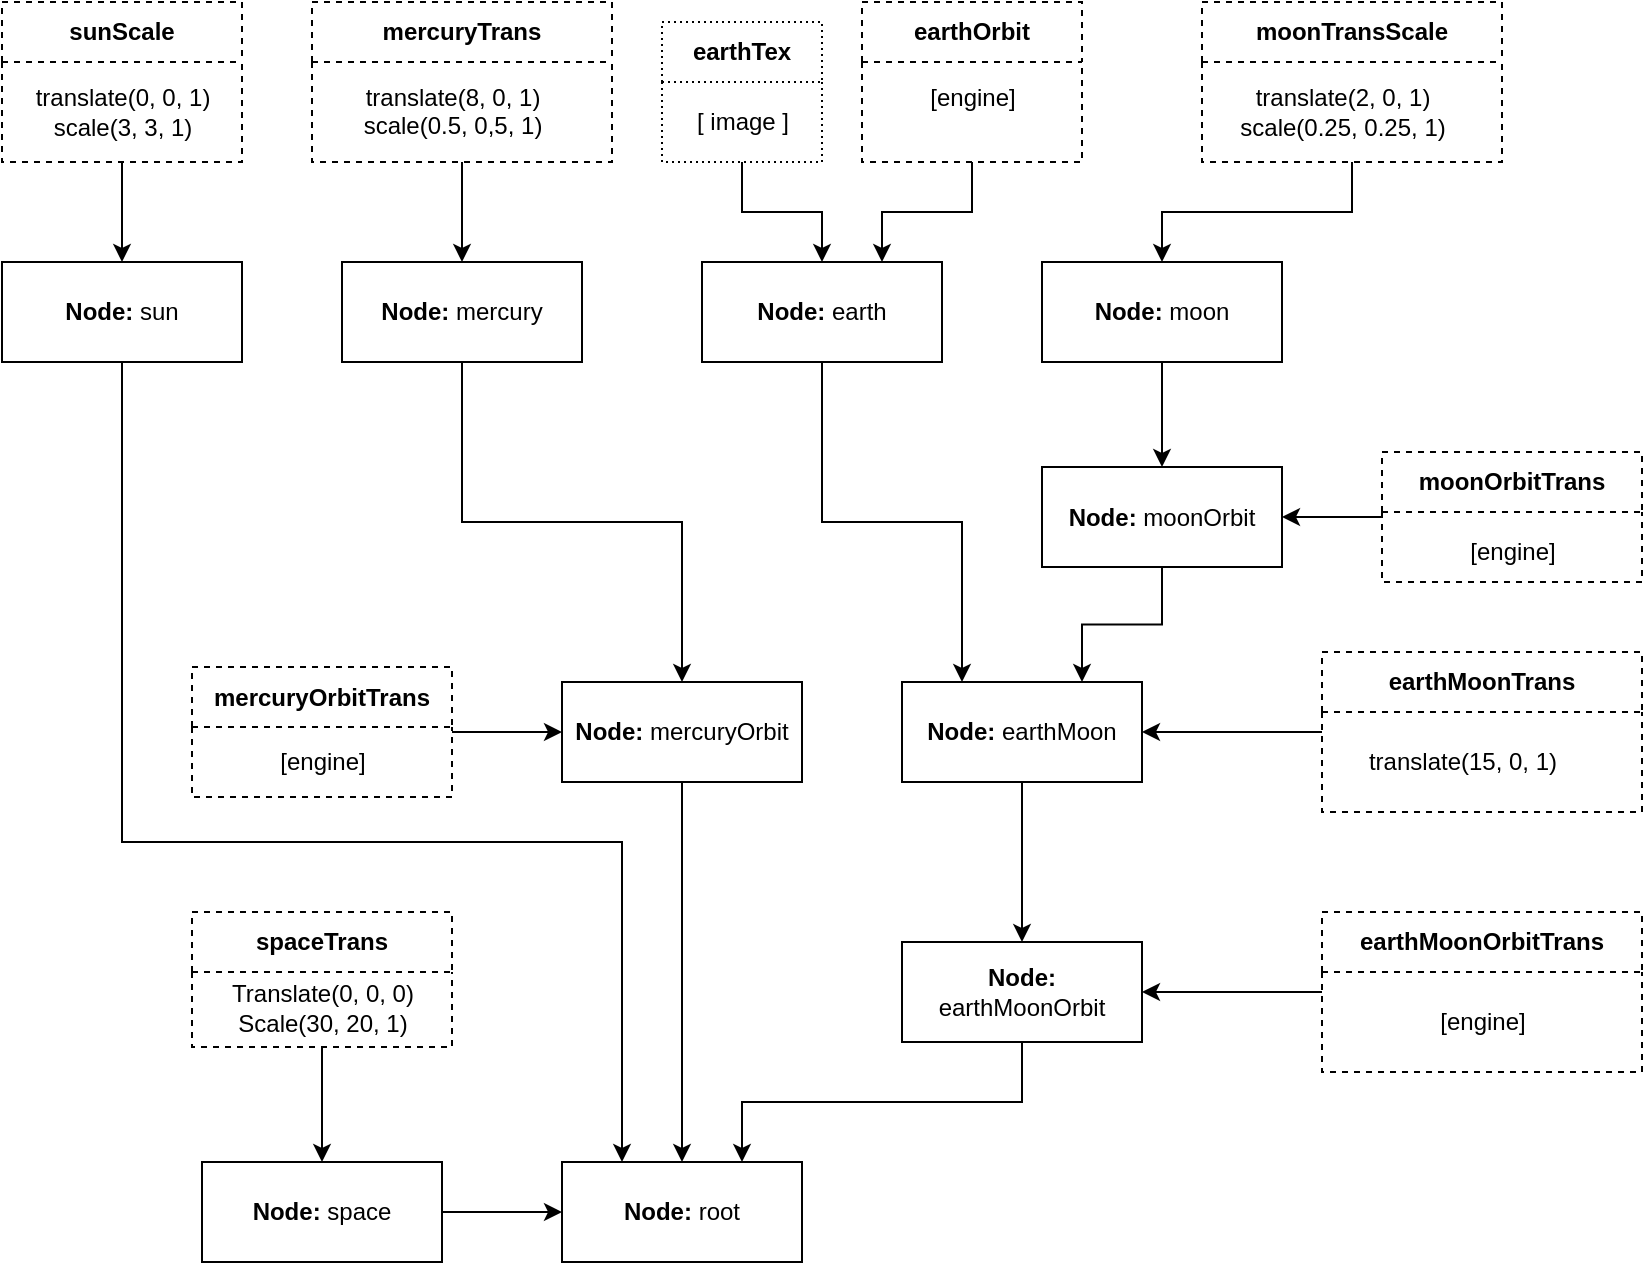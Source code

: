 <mxfile version="24.7.14">
  <diagram name="Page-1" id="nsxdXsHPMkuc5sDnX4gc">
    <mxGraphModel dx="1430" dy="534" grid="1" gridSize="10" guides="1" tooltips="1" connect="1" arrows="1" fold="1" page="1" pageScale="1" pageWidth="850" pageHeight="1100" math="0" shadow="0">
      <root>
        <mxCell id="0" />
        <mxCell id="1" parent="0" />
        <mxCell id="PgbMHVhYkzSk4JH8k8pA-12" style="edgeStyle=orthogonalEdgeStyle;rounded=0;orthogonalLoop=1;jettySize=auto;html=1;exitX=0.5;exitY=1;exitDx=0;exitDy=0;entryX=0.75;entryY=0;entryDx=0;entryDy=0;" parent="1" source="PgbMHVhYkzSk4JH8k8pA-1" target="PgbMHVhYkzSk4JH8k8pA-2" edge="1">
          <mxGeometry relative="1" as="geometry" />
        </mxCell>
        <mxCell id="PgbMHVhYkzSk4JH8k8pA-1" value="&lt;b&gt;Node:&lt;/b&gt; earthMoonOrbit" style="rounded=0;whiteSpace=wrap;html=1;" parent="1" vertex="1">
          <mxGeometry x="470" y="480" width="120" height="50" as="geometry" />
        </mxCell>
        <mxCell id="PgbMHVhYkzSk4JH8k8pA-2" value="&lt;b&gt;Node:&lt;/b&gt; root" style="rounded=0;whiteSpace=wrap;html=1;" parent="1" vertex="1">
          <mxGeometry x="300" y="590" width="120" height="50" as="geometry" />
        </mxCell>
        <mxCell id="PgbMHVhYkzSk4JH8k8pA-11" style="edgeStyle=orthogonalEdgeStyle;rounded=0;orthogonalLoop=1;jettySize=auto;html=1;exitX=0.5;exitY=1;exitDx=0;exitDy=0;entryX=0.5;entryY=0;entryDx=0;entryDy=0;" parent="1" source="PgbMHVhYkzSk4JH8k8pA-3" target="PgbMHVhYkzSk4JH8k8pA-1" edge="1">
          <mxGeometry relative="1" as="geometry" />
        </mxCell>
        <mxCell id="PgbMHVhYkzSk4JH8k8pA-3" value="&lt;div&gt;&lt;b&gt;Node:&lt;/b&gt; earthMoon&lt;/div&gt;" style="rounded=0;whiteSpace=wrap;html=1;" parent="1" vertex="1">
          <mxGeometry x="470" y="350" width="120" height="50" as="geometry" />
        </mxCell>
        <mxCell id="PgbMHVhYkzSk4JH8k8pA-10" style="edgeStyle=orthogonalEdgeStyle;rounded=0;orthogonalLoop=1;jettySize=auto;html=1;exitX=0.5;exitY=1;exitDx=0;exitDy=0;entryX=0.25;entryY=0;entryDx=0;entryDy=0;" parent="1" source="PgbMHVhYkzSk4JH8k8pA-4" target="PgbMHVhYkzSk4JH8k8pA-3" edge="1">
          <mxGeometry relative="1" as="geometry" />
        </mxCell>
        <mxCell id="PgbMHVhYkzSk4JH8k8pA-4" value="&lt;div&gt;&lt;b&gt;Node:&lt;/b&gt; earth&lt;/div&gt;" style="rounded=0;whiteSpace=wrap;html=1;" parent="1" vertex="1">
          <mxGeometry x="370" y="140" width="120" height="50" as="geometry" />
        </mxCell>
        <mxCell id="PgbMHVhYkzSk4JH8k8pA-9" style="edgeStyle=orthogonalEdgeStyle;rounded=0;orthogonalLoop=1;jettySize=auto;html=1;exitX=0.5;exitY=1;exitDx=0;exitDy=0;entryX=0.75;entryY=0;entryDx=0;entryDy=0;" parent="1" source="PgbMHVhYkzSk4JH8k8pA-5" target="PgbMHVhYkzSk4JH8k8pA-3" edge="1">
          <mxGeometry relative="1" as="geometry">
            <mxPoint x="550" y="350" as="targetPoint" />
          </mxGeometry>
        </mxCell>
        <mxCell id="PgbMHVhYkzSk4JH8k8pA-5" value="&lt;div&gt;&lt;b&gt;Node:&lt;/b&gt; moonOrbit&lt;br&gt;&lt;/div&gt;" style="rounded=0;whiteSpace=wrap;html=1;" parent="1" vertex="1">
          <mxGeometry x="540" y="242.5" width="120" height="50" as="geometry" />
        </mxCell>
        <mxCell id="PgbMHVhYkzSk4JH8k8pA-7" style="edgeStyle=orthogonalEdgeStyle;rounded=0;orthogonalLoop=1;jettySize=auto;html=1;exitX=0.5;exitY=1;exitDx=0;exitDy=0;entryX=0.5;entryY=0;entryDx=0;entryDy=0;" parent="1" source="PgbMHVhYkzSk4JH8k8pA-6" target="PgbMHVhYkzSk4JH8k8pA-5" edge="1">
          <mxGeometry relative="1" as="geometry" />
        </mxCell>
        <mxCell id="PgbMHVhYkzSk4JH8k8pA-6" value="&lt;div&gt;&lt;b&gt;Node:&lt;/b&gt; moon&lt;br&gt;&lt;/div&gt;" style="rounded=0;whiteSpace=wrap;html=1;" parent="1" vertex="1">
          <mxGeometry x="540" y="140" width="120" height="50" as="geometry" />
        </mxCell>
        <mxCell id="PgbMHVhYkzSk4JH8k8pA-15" style="edgeStyle=orthogonalEdgeStyle;rounded=0;orthogonalLoop=1;jettySize=auto;html=1;entryX=0.25;entryY=0;entryDx=0;entryDy=0;exitX=0.5;exitY=1;exitDx=0;exitDy=0;" parent="1" source="PgbMHVhYkzSk4JH8k8pA-13" target="PgbMHVhYkzSk4JH8k8pA-2" edge="1">
          <mxGeometry relative="1" as="geometry">
            <Array as="points">
              <mxPoint x="80" y="430" />
              <mxPoint x="330" y="430" />
            </Array>
          </mxGeometry>
        </mxCell>
        <mxCell id="PgbMHVhYkzSk4JH8k8pA-13" value="&lt;div&gt;&lt;b&gt;Node:&lt;/b&gt; sun&lt;br&gt;&lt;/div&gt;" style="rounded=0;whiteSpace=wrap;html=1;" parent="1" vertex="1">
          <mxGeometry x="20" y="140" width="120" height="50" as="geometry" />
        </mxCell>
        <mxCell id="PgbMHVhYkzSk4JH8k8pA-19" style="edgeStyle=orthogonalEdgeStyle;rounded=0;orthogonalLoop=1;jettySize=auto;html=1;exitX=0.5;exitY=1;exitDx=0;exitDy=0;entryX=0.5;entryY=0;entryDx=0;entryDy=0;" parent="1" source="PgbMHVhYkzSk4JH8k8pA-16" target="PgbMHVhYkzSk4JH8k8pA-17" edge="1">
          <mxGeometry relative="1" as="geometry" />
        </mxCell>
        <mxCell id="PgbMHVhYkzSk4JH8k8pA-16" value="&lt;div&gt;&lt;b&gt;Node:&lt;/b&gt; mercury&lt;br&gt;&lt;/div&gt;" style="rounded=0;whiteSpace=wrap;html=1;" parent="1" vertex="1">
          <mxGeometry x="190" y="140" width="120" height="50" as="geometry" />
        </mxCell>
        <mxCell id="PgbMHVhYkzSk4JH8k8pA-18" style="edgeStyle=orthogonalEdgeStyle;rounded=0;orthogonalLoop=1;jettySize=auto;html=1;exitX=0.5;exitY=1;exitDx=0;exitDy=0;entryX=0.5;entryY=0;entryDx=0;entryDy=0;" parent="1" source="PgbMHVhYkzSk4JH8k8pA-17" target="PgbMHVhYkzSk4JH8k8pA-2" edge="1">
          <mxGeometry relative="1" as="geometry">
            <mxPoint x="330" y="580" as="targetPoint" />
          </mxGeometry>
        </mxCell>
        <mxCell id="PgbMHVhYkzSk4JH8k8pA-17" value="&lt;div&gt;&lt;b&gt;Node:&lt;/b&gt; mercuryOrbit&lt;br&gt;&lt;/div&gt;" style="rounded=0;whiteSpace=wrap;html=1;" parent="1" vertex="1">
          <mxGeometry x="300" y="350" width="120" height="50" as="geometry" />
        </mxCell>
        <mxCell id="PgbMHVhYkzSk4JH8k8pA-42" style="edgeStyle=orthogonalEdgeStyle;rounded=0;orthogonalLoop=1;jettySize=auto;html=1;entryX=0.5;entryY=0;entryDx=0;entryDy=0;" parent="1" source="PgbMHVhYkzSk4JH8k8pA-20" target="PgbMHVhYkzSk4JH8k8pA-4" edge="1">
          <mxGeometry relative="1" as="geometry" />
        </mxCell>
        <mxCell id="PgbMHVhYkzSk4JH8k8pA-20" value="&lt;blockquote&gt;earthTex&lt;br&gt;&lt;/blockquote&gt;" style="swimlane;whiteSpace=wrap;html=1;startSize=30;dashed=1;dashPattern=1 2;" parent="1" vertex="1">
          <mxGeometry x="350" y="20" width="80" height="70" as="geometry" />
        </mxCell>
        <mxCell id="PgbMHVhYkzSk4JH8k8pA-21" value="[ image ]" style="text;html=1;align=center;verticalAlign=middle;resizable=0;points=[];autosize=1;strokeColor=none;fillColor=none;" parent="PgbMHVhYkzSk4JH8k8pA-20" vertex="1">
          <mxGeometry x="5" y="35" width="70" height="30" as="geometry" />
        </mxCell>
        <mxCell id="PgbMHVhYkzSk4JH8k8pA-35" style="edgeStyle=orthogonalEdgeStyle;rounded=0;orthogonalLoop=1;jettySize=auto;html=1;exitX=0;exitY=0.5;exitDx=0;exitDy=0;entryX=1;entryY=0.5;entryDx=0;entryDy=0;" parent="1" source="PgbMHVhYkzSk4JH8k8pA-23" target="PgbMHVhYkzSk4JH8k8pA-1" edge="1">
          <mxGeometry relative="1" as="geometry" />
        </mxCell>
        <mxCell id="PgbMHVhYkzSk4JH8k8pA-23" value="earthMoonOrbitTrans" style="swimlane;whiteSpace=wrap;html=1;startSize=30;dashed=1;" parent="1" vertex="1">
          <mxGeometry x="680" y="465" width="160" height="80" as="geometry" />
        </mxCell>
        <mxCell id="PgbMHVhYkzSk4JH8k8pA-37" value="[engine]" style="text;html=1;align=center;verticalAlign=middle;resizable=0;points=[];autosize=1;strokeColor=none;fillColor=none;" parent="PgbMHVhYkzSk4JH8k8pA-23" vertex="1">
          <mxGeometry x="45" y="40" width="70" height="30" as="geometry" />
        </mxCell>
        <mxCell id="PgbMHVhYkzSk4JH8k8pA-28" style="edgeStyle=orthogonalEdgeStyle;rounded=0;orthogonalLoop=1;jettySize=auto;html=1;entryX=1;entryY=0.5;entryDx=0;entryDy=0;" parent="1" source="PgbMHVhYkzSk4JH8k8pA-26" target="PgbMHVhYkzSk4JH8k8pA-3" edge="1">
          <mxGeometry relative="1" as="geometry" />
        </mxCell>
        <mxCell id="PgbMHVhYkzSk4JH8k8pA-26" value="earthMoonTrans" style="swimlane;whiteSpace=wrap;html=1;startSize=30;dashed=1;" parent="1" vertex="1">
          <mxGeometry x="680" y="335" width="160" height="80" as="geometry" />
        </mxCell>
        <mxCell id="PgbMHVhYkzSk4JH8k8pA-27" value="&lt;div&gt;translate(15, 0, 1)&lt;/div&gt;" style="text;html=1;align=center;verticalAlign=middle;resizable=0;points=[];autosize=1;strokeColor=none;fillColor=none;" parent="PgbMHVhYkzSk4JH8k8pA-26" vertex="1">
          <mxGeometry x="10" y="40" width="120" height="30" as="geometry" />
        </mxCell>
        <mxCell id="PgbMHVhYkzSk4JH8k8pA-31" style="edgeStyle=orthogonalEdgeStyle;rounded=0;orthogonalLoop=1;jettySize=auto;html=1;entryX=0.5;entryY=0;entryDx=0;entryDy=0;" parent="1" source="PgbMHVhYkzSk4JH8k8pA-29" target="PgbMHVhYkzSk4JH8k8pA-6" edge="1">
          <mxGeometry relative="1" as="geometry" />
        </mxCell>
        <mxCell id="PgbMHVhYkzSk4JH8k8pA-29" value="moonTransScale" style="swimlane;whiteSpace=wrap;html=1;startSize=30;dashed=1;" parent="1" vertex="1">
          <mxGeometry x="620" y="10" width="150" height="80" as="geometry" />
        </mxCell>
        <mxCell id="PgbMHVhYkzSk4JH8k8pA-30" value="&lt;div&gt;translate(2, 0, 1)&lt;/div&gt;&lt;div&gt;&lt;div&gt;scale(0.25, 0.25, 1)&lt;/div&gt;&lt;/div&gt;" style="text;html=1;align=center;verticalAlign=middle;resizable=0;points=[];autosize=1;strokeColor=none;fillColor=none;" parent="PgbMHVhYkzSk4JH8k8pA-29" vertex="1">
          <mxGeometry x="5" y="35" width="130" height="40" as="geometry" />
        </mxCell>
        <mxCell id="PgbMHVhYkzSk4JH8k8pA-34" style="edgeStyle=orthogonalEdgeStyle;rounded=0;orthogonalLoop=1;jettySize=auto;html=1;entryX=1;entryY=0.5;entryDx=0;entryDy=0;" parent="1" source="PgbMHVhYkzSk4JH8k8pA-32" target="PgbMHVhYkzSk4JH8k8pA-5" edge="1">
          <mxGeometry relative="1" as="geometry" />
        </mxCell>
        <mxCell id="PgbMHVhYkzSk4JH8k8pA-32" value="moonOrbitTrans" style="swimlane;whiteSpace=wrap;html=1;startSize=30;dashed=1;" parent="1" vertex="1">
          <mxGeometry x="710" y="235" width="130" height="65" as="geometry" />
        </mxCell>
        <mxCell id="PgbMHVhYkzSk4JH8k8pA-36" value="[engine]" style="text;html=1;align=center;verticalAlign=middle;resizable=0;points=[];autosize=1;strokeColor=none;fillColor=none;" parent="PgbMHVhYkzSk4JH8k8pA-32" vertex="1">
          <mxGeometry x="30" y="35" width="70" height="30" as="geometry" />
        </mxCell>
        <mxCell id="PgbMHVhYkzSk4JH8k8pA-41" style="edgeStyle=orthogonalEdgeStyle;rounded=0;orthogonalLoop=1;jettySize=auto;html=1;entryX=0.5;entryY=0;entryDx=0;entryDy=0;" parent="1" source="PgbMHVhYkzSk4JH8k8pA-38" target="PgbMHVhYkzSk4JH8k8pA-13" edge="1">
          <mxGeometry relative="1" as="geometry" />
        </mxCell>
        <mxCell id="PgbMHVhYkzSk4JH8k8pA-38" value="sunScale" style="swimlane;whiteSpace=wrap;html=1;startSize=30;dashed=1;" parent="1" vertex="1">
          <mxGeometry x="20" y="10" width="120" height="80" as="geometry" />
        </mxCell>
        <mxCell id="PgbMHVhYkzSk4JH8k8pA-39" value="&lt;div&gt;translate(0, 0, 1)&lt;br&gt;&lt;/div&gt;&lt;div&gt;scale(3, 3, 1)&lt;br&gt;&lt;/div&gt;" style="text;html=1;align=center;verticalAlign=middle;resizable=0;points=[];autosize=1;strokeColor=none;fillColor=none;" parent="PgbMHVhYkzSk4JH8k8pA-38" vertex="1">
          <mxGeometry x="5" y="35" width="110" height="40" as="geometry" />
        </mxCell>
        <mxCell id="PgbMHVhYkzSk4JH8k8pA-45" style="edgeStyle=orthogonalEdgeStyle;rounded=0;orthogonalLoop=1;jettySize=auto;html=1;entryX=0;entryY=0.5;entryDx=0;entryDy=0;" parent="1" source="PgbMHVhYkzSk4JH8k8pA-43" target="PgbMHVhYkzSk4JH8k8pA-17" edge="1">
          <mxGeometry relative="1" as="geometry" />
        </mxCell>
        <mxCell id="PgbMHVhYkzSk4JH8k8pA-43" value="mercuryOrbitTrans" style="swimlane;whiteSpace=wrap;html=1;startSize=30;dashed=1;" parent="1" vertex="1">
          <mxGeometry x="115" y="342.5" width="130" height="65" as="geometry" />
        </mxCell>
        <mxCell id="PgbMHVhYkzSk4JH8k8pA-44" value="[engine]" style="text;html=1;align=center;verticalAlign=middle;resizable=0;points=[];autosize=1;strokeColor=none;fillColor=none;" parent="PgbMHVhYkzSk4JH8k8pA-43" vertex="1">
          <mxGeometry x="30" y="32.5" width="70" height="30" as="geometry" />
        </mxCell>
        <mxCell id="cGwP4i3cXGNt0qAE_A5_-3" style="edgeStyle=orthogonalEdgeStyle;rounded=0;orthogonalLoop=1;jettySize=auto;html=1;entryX=0.5;entryY=0;entryDx=0;entryDy=0;" parent="1" source="cGwP4i3cXGNt0qAE_A5_-1" target="PgbMHVhYkzSk4JH8k8pA-16" edge="1">
          <mxGeometry relative="1" as="geometry" />
        </mxCell>
        <mxCell id="cGwP4i3cXGNt0qAE_A5_-1" value="mercuryTrans" style="swimlane;whiteSpace=wrap;html=1;startSize=30;dashed=1;" parent="1" vertex="1">
          <mxGeometry x="175" y="10" width="150" height="80" as="geometry" />
        </mxCell>
        <mxCell id="cGwP4i3cXGNt0qAE_A5_-2" value="&lt;br&gt;&lt;div&gt;&lt;div&gt;&lt;br&gt;&lt;/div&gt;&lt;div&gt;translate(8, 0, 1)&lt;/div&gt;&lt;/div&gt;&lt;div&gt;scale(0.5, 0,5, 1)&lt;/div&gt;" style="text;html=1;align=center;verticalAlign=middle;resizable=0;points=[];autosize=1;strokeColor=none;fillColor=none;" parent="cGwP4i3cXGNt0qAE_A5_-1" vertex="1">
          <mxGeometry x="15" y="5" width="110" height="70" as="geometry" />
        </mxCell>
        <mxCell id="5S-BjkX0zeM-5ZG-7OnS-4" style="edgeStyle=orthogonalEdgeStyle;rounded=0;orthogonalLoop=1;jettySize=auto;html=1;exitX=0.5;exitY=1;exitDx=0;exitDy=0;entryX=0.75;entryY=0;entryDx=0;entryDy=0;" edge="1" parent="1" source="5S-BjkX0zeM-5ZG-7OnS-1" target="PgbMHVhYkzSk4JH8k8pA-4">
          <mxGeometry relative="1" as="geometry" />
        </mxCell>
        <mxCell id="5S-BjkX0zeM-5ZG-7OnS-1" value="earthOrbit" style="swimlane;whiteSpace=wrap;html=1;startSize=30;dashed=1;" vertex="1" parent="1">
          <mxGeometry x="450" y="10" width="110" height="80" as="geometry" />
        </mxCell>
        <mxCell id="5S-BjkX0zeM-5ZG-7OnS-2" value="[engine]" style="text;html=1;align=center;verticalAlign=middle;resizable=0;points=[];autosize=1;strokeColor=none;fillColor=none;" vertex="1" parent="5S-BjkX0zeM-5ZG-7OnS-1">
          <mxGeometry x="20" y="32.5" width="70" height="30" as="geometry" />
        </mxCell>
        <mxCell id="5S-BjkX0zeM-5ZG-7OnS-6" style="edgeStyle=orthogonalEdgeStyle;rounded=0;orthogonalLoop=1;jettySize=auto;html=1;entryX=0;entryY=0.5;entryDx=0;entryDy=0;" edge="1" parent="1" source="5S-BjkX0zeM-5ZG-7OnS-5" target="PgbMHVhYkzSk4JH8k8pA-2">
          <mxGeometry relative="1" as="geometry" />
        </mxCell>
        <mxCell id="5S-BjkX0zeM-5ZG-7OnS-5" value="&lt;div&gt;&lt;b&gt;Node:&lt;/b&gt; space&lt;br&gt;&lt;/div&gt;" style="rounded=0;whiteSpace=wrap;html=1;" vertex="1" parent="1">
          <mxGeometry x="120" y="590" width="120" height="50" as="geometry" />
        </mxCell>
        <mxCell id="5S-BjkX0zeM-5ZG-7OnS-7" value="spaceTrans" style="swimlane;whiteSpace=wrap;html=1;startSize=30;dashed=1;" vertex="1" parent="1">
          <mxGeometry x="115" y="465" width="130" height="67.5" as="geometry" />
        </mxCell>
        <mxCell id="5S-BjkX0zeM-5ZG-7OnS-8" value="&lt;div&gt;Translate(0, 0, 0)&lt;/div&gt;&lt;div&gt;Scale(30, 20, 1)&lt;br&gt;&lt;/div&gt;" style="text;html=1;align=center;verticalAlign=middle;resizable=0;points=[];autosize=1;strokeColor=none;fillColor=none;" vertex="1" parent="5S-BjkX0zeM-5ZG-7OnS-7">
          <mxGeometry x="5" y="27.5" width="120" height="40" as="geometry" />
        </mxCell>
        <mxCell id="5S-BjkX0zeM-5ZG-7OnS-9" style="edgeStyle=orthogonalEdgeStyle;rounded=0;orthogonalLoop=1;jettySize=auto;html=1;entryX=0.5;entryY=0;entryDx=0;entryDy=0;" edge="1" parent="1" source="5S-BjkX0zeM-5ZG-7OnS-8" target="5S-BjkX0zeM-5ZG-7OnS-5">
          <mxGeometry relative="1" as="geometry" />
        </mxCell>
      </root>
    </mxGraphModel>
  </diagram>
</mxfile>
